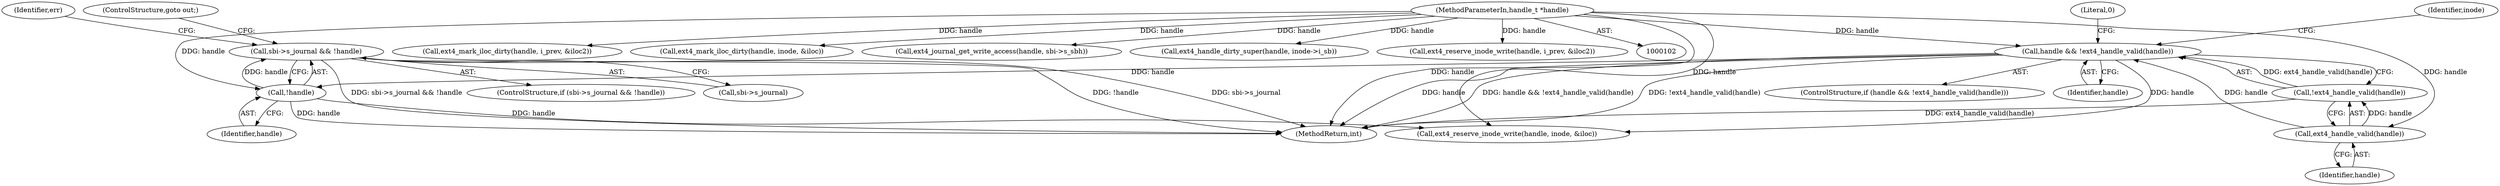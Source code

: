 digraph "0_linux_c9b92530a723ac5ef8e352885a1862b18f31b2f5_0@pointer" {
"1000171" [label="(Call,sbi->s_journal && !handle)"];
"1000175" [label="(Call,!handle)"];
"1000120" [label="(Call,handle && !ext4_handle_valid(handle))"];
"1000123" [label="(Call,ext4_handle_valid(handle))"];
"1000103" [label="(MethodParameterIn,handle_t *handle)"];
"1000122" [label="(Call,!ext4_handle_valid(handle))"];
"1000175" [label="(Call,!handle)"];
"1000180" [label="(Call,ext4_reserve_inode_write(handle, inode, &iloc))"];
"1000119" [label="(ControlStructure,if (handle && !ext4_handle_valid(handle)))"];
"1000103" [label="(MethodParameterIn,handle_t *handle)"];
"1000123" [label="(Call,ext4_handle_valid(handle))"];
"1000170" [label="(ControlStructure,if (sbi->s_journal && !handle))"];
"1000176" [label="(Identifier,handle)"];
"1000177" [label="(ControlStructure,goto out;)"];
"1000172" [label="(Call,sbi->s_journal)"];
"1000257" [label="(Call,ext4_mark_iloc_dirty(handle, i_prev, &iloc2))"];
"1000122" [label="(Call,!ext4_handle_valid(handle))"];
"1000271" [label="(Call,ext4_mark_iloc_dirty(handle, inode, &iloc))"];
"1000207" [label="(Call,ext4_journal_get_write_access(handle, sbi->s_sbh))"];
"1000126" [label="(Literal,0)"];
"1000225" [label="(Call,ext4_handle_dirty_super(handle, inode->i_sb))"];
"1000132" [label="(Identifier,inode)"];
"1000120" [label="(Call,handle && !ext4_handle_valid(handle))"];
"1000171" [label="(Call,sbi->s_journal && !handle)"];
"1000243" [label="(Call,ext4_reserve_inode_write(handle, i_prev, &iloc2))"];
"1000121" [label="(Identifier,handle)"];
"1000299" [label="(MethodReturn,int)"];
"1000179" [label="(Identifier,err)"];
"1000124" [label="(Identifier,handle)"];
"1000171" -> "1000170"  [label="AST: "];
"1000171" -> "1000172"  [label="CFG: "];
"1000171" -> "1000175"  [label="CFG: "];
"1000172" -> "1000171"  [label="AST: "];
"1000175" -> "1000171"  [label="AST: "];
"1000177" -> "1000171"  [label="CFG: "];
"1000179" -> "1000171"  [label="CFG: "];
"1000171" -> "1000299"  [label="DDG: sbi->s_journal"];
"1000171" -> "1000299"  [label="DDG: sbi->s_journal && !handle"];
"1000171" -> "1000299"  [label="DDG: !handle"];
"1000175" -> "1000171"  [label="DDG: handle"];
"1000175" -> "1000176"  [label="CFG: "];
"1000176" -> "1000175"  [label="AST: "];
"1000175" -> "1000299"  [label="DDG: handle"];
"1000120" -> "1000175"  [label="DDG: handle"];
"1000103" -> "1000175"  [label="DDG: handle"];
"1000175" -> "1000180"  [label="DDG: handle"];
"1000120" -> "1000119"  [label="AST: "];
"1000120" -> "1000121"  [label="CFG: "];
"1000120" -> "1000122"  [label="CFG: "];
"1000121" -> "1000120"  [label="AST: "];
"1000122" -> "1000120"  [label="AST: "];
"1000126" -> "1000120"  [label="CFG: "];
"1000132" -> "1000120"  [label="CFG: "];
"1000120" -> "1000299"  [label="DDG: handle"];
"1000120" -> "1000299"  [label="DDG: handle && !ext4_handle_valid(handle)"];
"1000120" -> "1000299"  [label="DDG: !ext4_handle_valid(handle)"];
"1000123" -> "1000120"  [label="DDG: handle"];
"1000103" -> "1000120"  [label="DDG: handle"];
"1000122" -> "1000120"  [label="DDG: ext4_handle_valid(handle)"];
"1000120" -> "1000180"  [label="DDG: handle"];
"1000123" -> "1000122"  [label="AST: "];
"1000123" -> "1000124"  [label="CFG: "];
"1000124" -> "1000123"  [label="AST: "];
"1000122" -> "1000123"  [label="CFG: "];
"1000123" -> "1000122"  [label="DDG: handle"];
"1000103" -> "1000123"  [label="DDG: handle"];
"1000103" -> "1000102"  [label="AST: "];
"1000103" -> "1000299"  [label="DDG: handle"];
"1000103" -> "1000180"  [label="DDG: handle"];
"1000103" -> "1000207"  [label="DDG: handle"];
"1000103" -> "1000225"  [label="DDG: handle"];
"1000103" -> "1000243"  [label="DDG: handle"];
"1000103" -> "1000257"  [label="DDG: handle"];
"1000103" -> "1000271"  [label="DDG: handle"];
"1000122" -> "1000299"  [label="DDG: ext4_handle_valid(handle)"];
}
